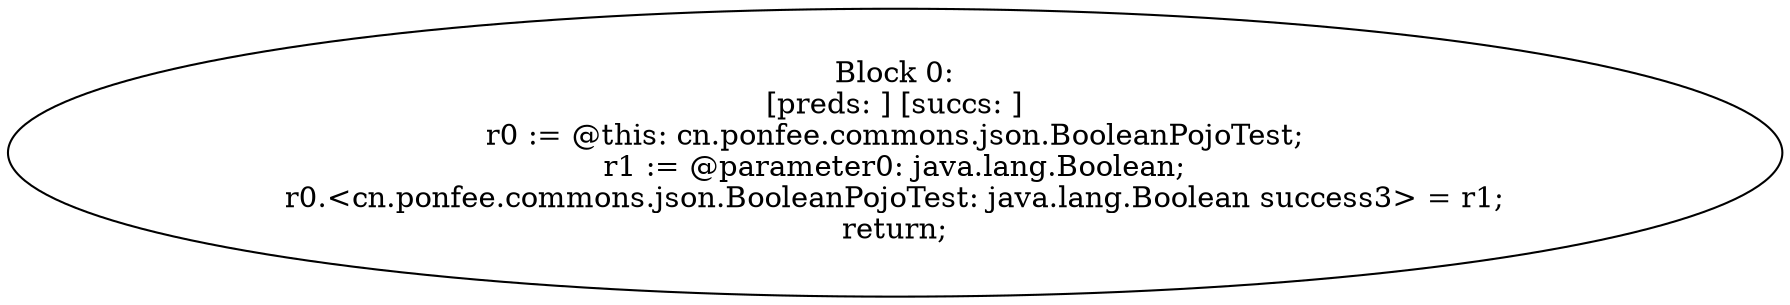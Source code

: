 digraph "unitGraph" {
    "Block 0:
[preds: ] [succs: ]
r0 := @this: cn.ponfee.commons.json.BooleanPojoTest;
r1 := @parameter0: java.lang.Boolean;
r0.<cn.ponfee.commons.json.BooleanPojoTest: java.lang.Boolean success3> = r1;
return;
"
}
